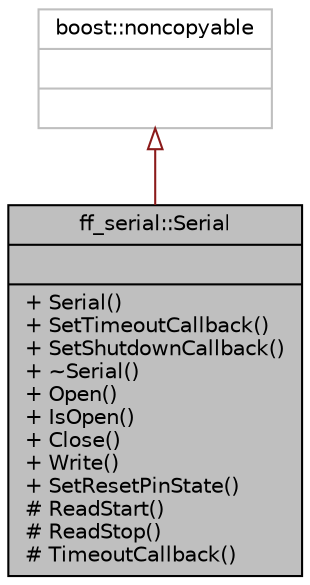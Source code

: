 digraph "ff_serial::Serial"
{
 // LATEX_PDF_SIZE
  edge [fontname="Helvetica",fontsize="10",labelfontname="Helvetica",labelfontsize="10"];
  node [fontname="Helvetica",fontsize="10",shape=record];
  Node1 [label="{ff_serial::Serial\n||+ Serial()\l+ SetTimeoutCallback()\l+ SetShutdownCallback()\l+ ~Serial()\l+ Open()\l+ IsOpen()\l+ Close()\l+ Write()\l+ SetResetPinState()\l# ReadStart()\l# ReadStop()\l# TimeoutCallback()\l}",height=0.2,width=0.4,color="black", fillcolor="grey75", style="filled", fontcolor="black",tooltip=" "];
  Node2 -> Node1 [dir="back",color="firebrick4",fontsize="10",style="solid",arrowtail="onormal",fontname="Helvetica"];
  Node2 [label="{boost::noncopyable\n||}",height=0.2,width=0.4,color="grey75", fillcolor="white", style="filled",tooltip=" "];
}
